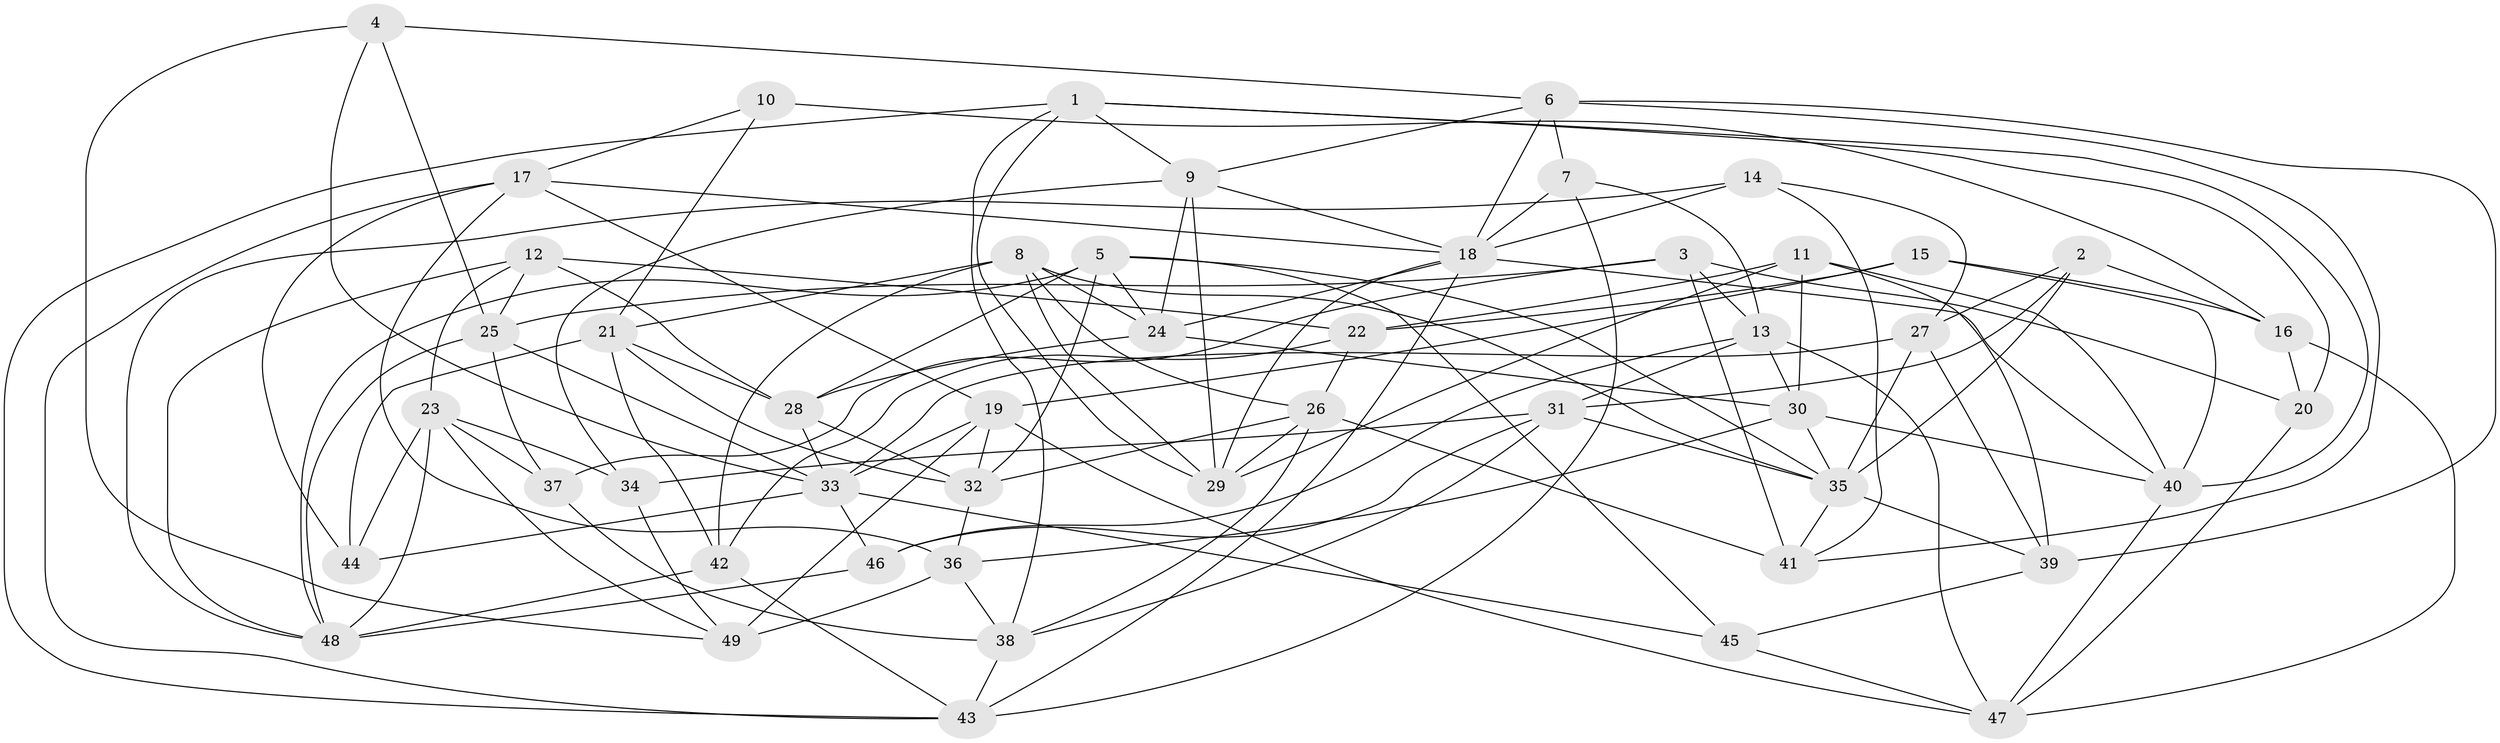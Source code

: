 // original degree distribution, {4: 1.0}
// Generated by graph-tools (version 1.1) at 2025/38/03/04/25 23:38:17]
// undirected, 49 vertices, 133 edges
graph export_dot {
  node [color=gray90,style=filled];
  1;
  2;
  3;
  4;
  5;
  6;
  7;
  8;
  9;
  10;
  11;
  12;
  13;
  14;
  15;
  16;
  17;
  18;
  19;
  20;
  21;
  22;
  23;
  24;
  25;
  26;
  27;
  28;
  29;
  30;
  31;
  32;
  33;
  34;
  35;
  36;
  37;
  38;
  39;
  40;
  41;
  42;
  43;
  44;
  45;
  46;
  47;
  48;
  49;
  1 -- 9 [weight=1.0];
  1 -- 20 [weight=1.0];
  1 -- 29 [weight=1.0];
  1 -- 38 [weight=1.0];
  1 -- 40 [weight=1.0];
  1 -- 43 [weight=1.0];
  2 -- 16 [weight=1.0];
  2 -- 27 [weight=1.0];
  2 -- 31 [weight=1.0];
  2 -- 35 [weight=1.0];
  3 -- 13 [weight=1.0];
  3 -- 20 [weight=1.0];
  3 -- 25 [weight=1.0];
  3 -- 37 [weight=1.0];
  3 -- 41 [weight=2.0];
  4 -- 6 [weight=1.0];
  4 -- 25 [weight=1.0];
  4 -- 33 [weight=1.0];
  4 -- 49 [weight=1.0];
  5 -- 24 [weight=1.0];
  5 -- 28 [weight=1.0];
  5 -- 32 [weight=1.0];
  5 -- 35 [weight=1.0];
  5 -- 45 [weight=1.0];
  5 -- 48 [weight=1.0];
  6 -- 7 [weight=1.0];
  6 -- 9 [weight=1.0];
  6 -- 18 [weight=1.0];
  6 -- 39 [weight=1.0];
  6 -- 41 [weight=1.0];
  7 -- 13 [weight=1.0];
  7 -- 18 [weight=1.0];
  7 -- 43 [weight=1.0];
  8 -- 21 [weight=1.0];
  8 -- 24 [weight=1.0];
  8 -- 26 [weight=1.0];
  8 -- 29 [weight=1.0];
  8 -- 35 [weight=1.0];
  8 -- 42 [weight=1.0];
  9 -- 18 [weight=1.0];
  9 -- 24 [weight=1.0];
  9 -- 29 [weight=1.0];
  9 -- 34 [weight=1.0];
  10 -- 16 [weight=2.0];
  10 -- 17 [weight=1.0];
  10 -- 21 [weight=1.0];
  11 -- 22 [weight=1.0];
  11 -- 29 [weight=1.0];
  11 -- 30 [weight=1.0];
  11 -- 39 [weight=2.0];
  11 -- 40 [weight=1.0];
  12 -- 22 [weight=2.0];
  12 -- 23 [weight=1.0];
  12 -- 25 [weight=1.0];
  12 -- 28 [weight=1.0];
  12 -- 48 [weight=1.0];
  13 -- 30 [weight=1.0];
  13 -- 31 [weight=1.0];
  13 -- 46 [weight=1.0];
  13 -- 47 [weight=1.0];
  14 -- 18 [weight=2.0];
  14 -- 27 [weight=2.0];
  14 -- 41 [weight=1.0];
  14 -- 48 [weight=1.0];
  15 -- 16 [weight=1.0];
  15 -- 19 [weight=1.0];
  15 -- 22 [weight=1.0];
  15 -- 40 [weight=1.0];
  16 -- 20 [weight=1.0];
  16 -- 47 [weight=1.0];
  17 -- 18 [weight=1.0];
  17 -- 19 [weight=1.0];
  17 -- 36 [weight=1.0];
  17 -- 43 [weight=1.0];
  17 -- 44 [weight=1.0];
  18 -- 24 [weight=1.0];
  18 -- 29 [weight=1.0];
  18 -- 40 [weight=1.0];
  18 -- 43 [weight=1.0];
  19 -- 32 [weight=1.0];
  19 -- 33 [weight=1.0];
  19 -- 47 [weight=1.0];
  19 -- 49 [weight=1.0];
  20 -- 47 [weight=1.0];
  21 -- 28 [weight=1.0];
  21 -- 32 [weight=1.0];
  21 -- 42 [weight=1.0];
  21 -- 44 [weight=1.0];
  22 -- 26 [weight=1.0];
  22 -- 42 [weight=1.0];
  23 -- 34 [weight=1.0];
  23 -- 37 [weight=1.0];
  23 -- 44 [weight=1.0];
  23 -- 48 [weight=1.0];
  23 -- 49 [weight=1.0];
  24 -- 28 [weight=1.0];
  24 -- 30 [weight=1.0];
  25 -- 33 [weight=1.0];
  25 -- 37 [weight=1.0];
  25 -- 48 [weight=1.0];
  26 -- 29 [weight=1.0];
  26 -- 32 [weight=1.0];
  26 -- 38 [weight=1.0];
  26 -- 41 [weight=1.0];
  27 -- 33 [weight=1.0];
  27 -- 35 [weight=1.0];
  27 -- 39 [weight=1.0];
  28 -- 32 [weight=1.0];
  28 -- 33 [weight=3.0];
  30 -- 35 [weight=1.0];
  30 -- 36 [weight=1.0];
  30 -- 40 [weight=1.0];
  31 -- 34 [weight=1.0];
  31 -- 35 [weight=1.0];
  31 -- 38 [weight=1.0];
  31 -- 46 [weight=1.0];
  32 -- 36 [weight=1.0];
  33 -- 44 [weight=1.0];
  33 -- 45 [weight=1.0];
  33 -- 46 [weight=1.0];
  34 -- 49 [weight=1.0];
  35 -- 39 [weight=1.0];
  35 -- 41 [weight=1.0];
  36 -- 38 [weight=1.0];
  36 -- 49 [weight=2.0];
  37 -- 38 [weight=1.0];
  38 -- 43 [weight=1.0];
  39 -- 45 [weight=1.0];
  40 -- 47 [weight=1.0];
  42 -- 43 [weight=1.0];
  42 -- 48 [weight=2.0];
  45 -- 47 [weight=1.0];
  46 -- 48 [weight=1.0];
}
